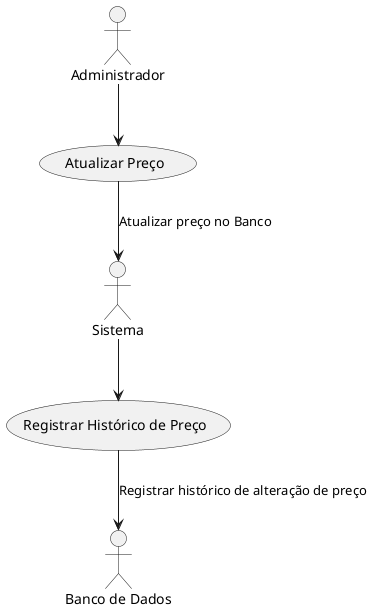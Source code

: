 @startuml
actor "Administrador" as A
actor "Sistema" as S
actor "Banco de Dados" as DB

usecase "Atualizar Preço" as UC3
usecase "Registrar Histórico de Preço" as UC4

A --> UC3
UC3 --> S : Atualizar preço no Banco
S --> UC4
UC4 --> DB : Registrar histórico de alteração de preço

@enduml